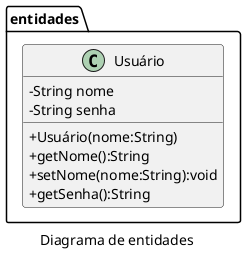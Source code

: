 @startuml Christian
skinparam classAttributeIconSize 0
caption Diagrama de entidades
namespace entidades {
    class Usuário {
        - String nome
        - String senha
        + Usuário(nome:String)
        + getNome():String
        + setNome(nome:String):void
        + getSenha():String
    }
}
@enduml